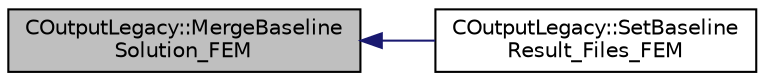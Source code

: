 digraph "COutputLegacy::MergeBaselineSolution_FEM"
{
  edge [fontname="Helvetica",fontsize="10",labelfontname="Helvetica",labelfontsize="10"];
  node [fontname="Helvetica",fontsize="10",shape=record];
  rankdir="LR";
  Node388 [label="COutputLegacy::MergeBaseline\lSolution_FEM",height=0.2,width=0.4,color="black", fillcolor="grey75", style="filled", fontcolor="black"];
  Node388 -> Node389 [dir="back",color="midnightblue",fontsize="10",style="solid",fontname="Helvetica"];
  Node389 [label="COutputLegacy::SetBaseline\lResult_Files_FEM",height=0.2,width=0.4,color="black", fillcolor="white", style="filled",URL="$class_c_output_legacy.html#a46c1054bac8c154e4f3464cc1913e06f",tooltip="Writes and organizes the all the output files, except the history one, for DG-FEM simulations (SU2_SO..."];
}
